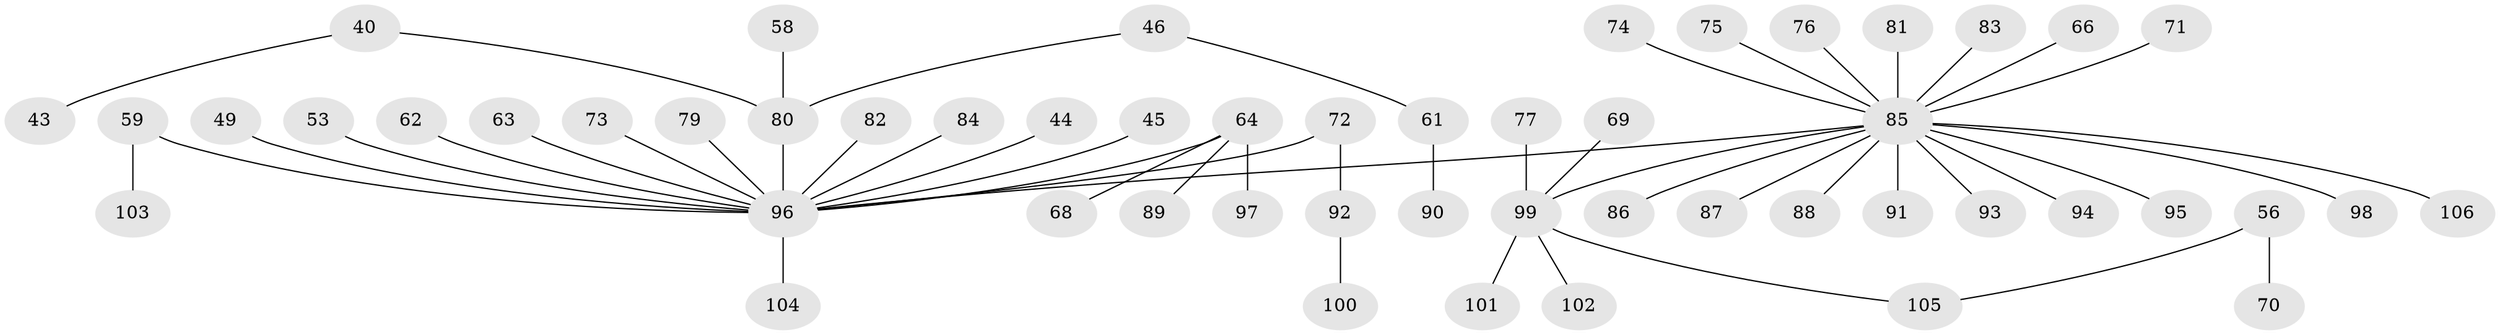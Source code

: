// original degree distribution, {10: 0.009433962264150943, 1: 0.5283018867924528, 4: 0.0660377358490566, 6: 0.009433962264150943, 3: 0.11320754716981132, 7: 0.018867924528301886, 2: 0.2358490566037736, 5: 0.018867924528301886}
// Generated by graph-tools (version 1.1) at 2025/53/03/09/25 04:53:40]
// undirected, 53 vertices, 52 edges
graph export_dot {
graph [start="1"]
  node [color=gray90,style=filled];
  40;
  43;
  44;
  45;
  46;
  49;
  53;
  56 [super="+15"];
  58;
  59 [super="+16+20"];
  61;
  62;
  63;
  64;
  66;
  68;
  69;
  70;
  71;
  72 [super="+47+60"];
  73;
  74;
  75;
  76;
  77;
  79;
  80 [super="+41"];
  81;
  82;
  83;
  84;
  85 [super="+65+2+42+35+24+78+37+48+51+55"];
  86;
  87;
  88;
  89;
  90;
  91;
  92;
  93;
  94;
  95;
  96 [super="+39+54"];
  97;
  98;
  99 [super="+29+67"];
  100;
  101;
  102;
  103;
  104;
  105 [super="+5"];
  106;
  40 -- 43;
  40 -- 80;
  44 -- 96;
  45 -- 96;
  46 -- 61;
  46 -- 80;
  49 -- 96;
  53 -- 96;
  56 -- 70;
  56 -- 105;
  58 -- 80;
  59 -- 103;
  59 -- 96;
  61 -- 90;
  62 -- 96;
  63 -- 96;
  64 -- 68;
  64 -- 89;
  64 -- 97;
  64 -- 96;
  66 -- 85;
  69 -- 99;
  71 -- 85;
  72 -- 92;
  72 -- 96;
  73 -- 96;
  74 -- 85;
  75 -- 85;
  76 -- 85;
  77 -- 99;
  79 -- 96;
  80 -- 96;
  81 -- 85;
  82 -- 96;
  83 -- 85;
  84 -- 96;
  85 -- 88;
  85 -- 86;
  85 -- 87;
  85 -- 91;
  85 -- 93;
  85 -- 95;
  85 -- 98;
  85 -- 99;
  85 -- 94;
  85 -- 96;
  85 -- 106;
  92 -- 100;
  96 -- 104;
  99 -- 101;
  99 -- 102;
  99 -- 105;
}
